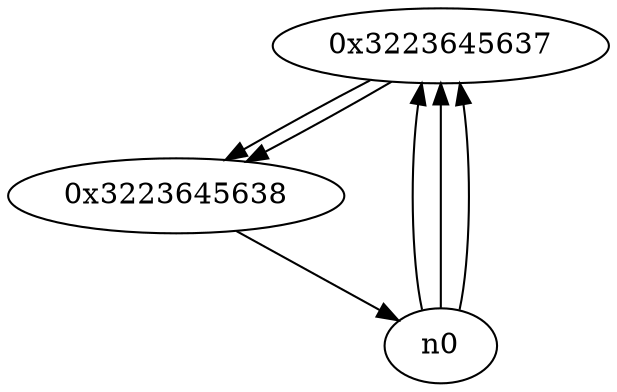digraph G{
/* nodes */
  n1 [label="0x3223645637"]
  n2 [label="0x3223645638"]
/* edges */
n1 -> n2;
n0 -> n1;
n0 -> n1;
n0 -> n1;
n2 -> n0;
n1 -> n2;
}
